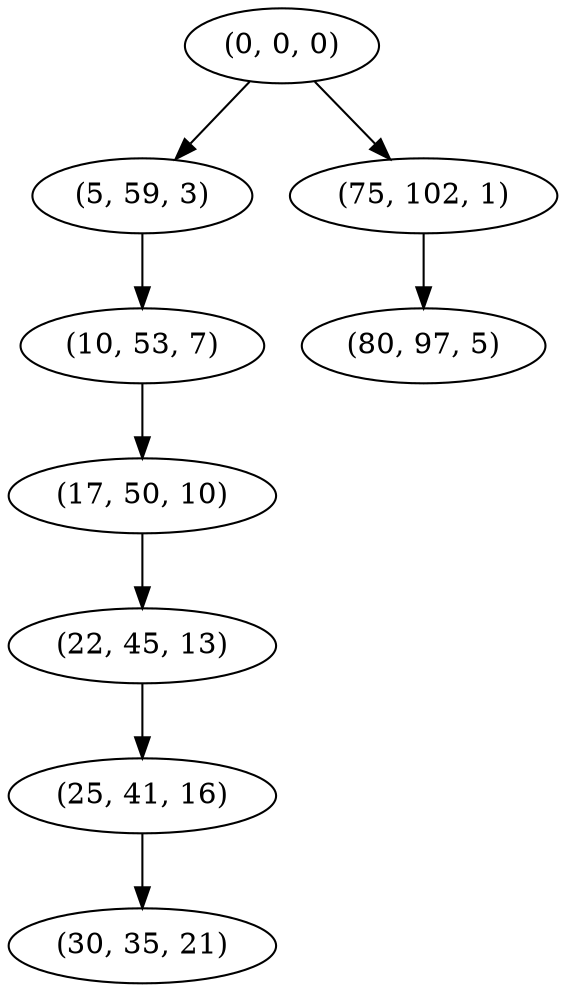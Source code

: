 digraph tree {
    "(0, 0, 0)";
    "(5, 59, 3)";
    "(10, 53, 7)";
    "(17, 50, 10)";
    "(22, 45, 13)";
    "(25, 41, 16)";
    "(30, 35, 21)";
    "(75, 102, 1)";
    "(80, 97, 5)";
    "(0, 0, 0)" -> "(5, 59, 3)";
    "(0, 0, 0)" -> "(75, 102, 1)";
    "(5, 59, 3)" -> "(10, 53, 7)";
    "(10, 53, 7)" -> "(17, 50, 10)";
    "(17, 50, 10)" -> "(22, 45, 13)";
    "(22, 45, 13)" -> "(25, 41, 16)";
    "(25, 41, 16)" -> "(30, 35, 21)";
    "(75, 102, 1)" -> "(80, 97, 5)";
}

